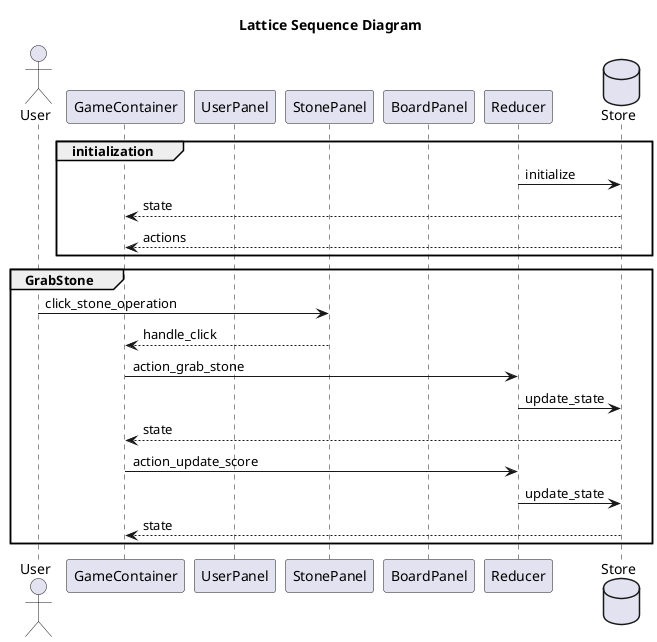 @startuml
title Lattice Sequence Diagram

actor User
participant GameContainer
participant UserPanel
participant StonePanel
participant BoardPanel
participant Reducer
database Store

group initialization
    Reducer -> Store: initialize
    Store --> GameContainer: state
    Store --> GameContainer: actions
end

group GrabStone
    User -> StonePanel: click_stone_operation
    StonePanel --> GameContainer: handle_click
    GameContainer -> Reducer: action_grab_stone
    Reducer -> Store: update_state
    Store --> GameContainer: state
    GameContainer -> Reducer: action_update_score
    Reducer -> Store: update_state
    Store --> GameContainer: state
end

@enduml